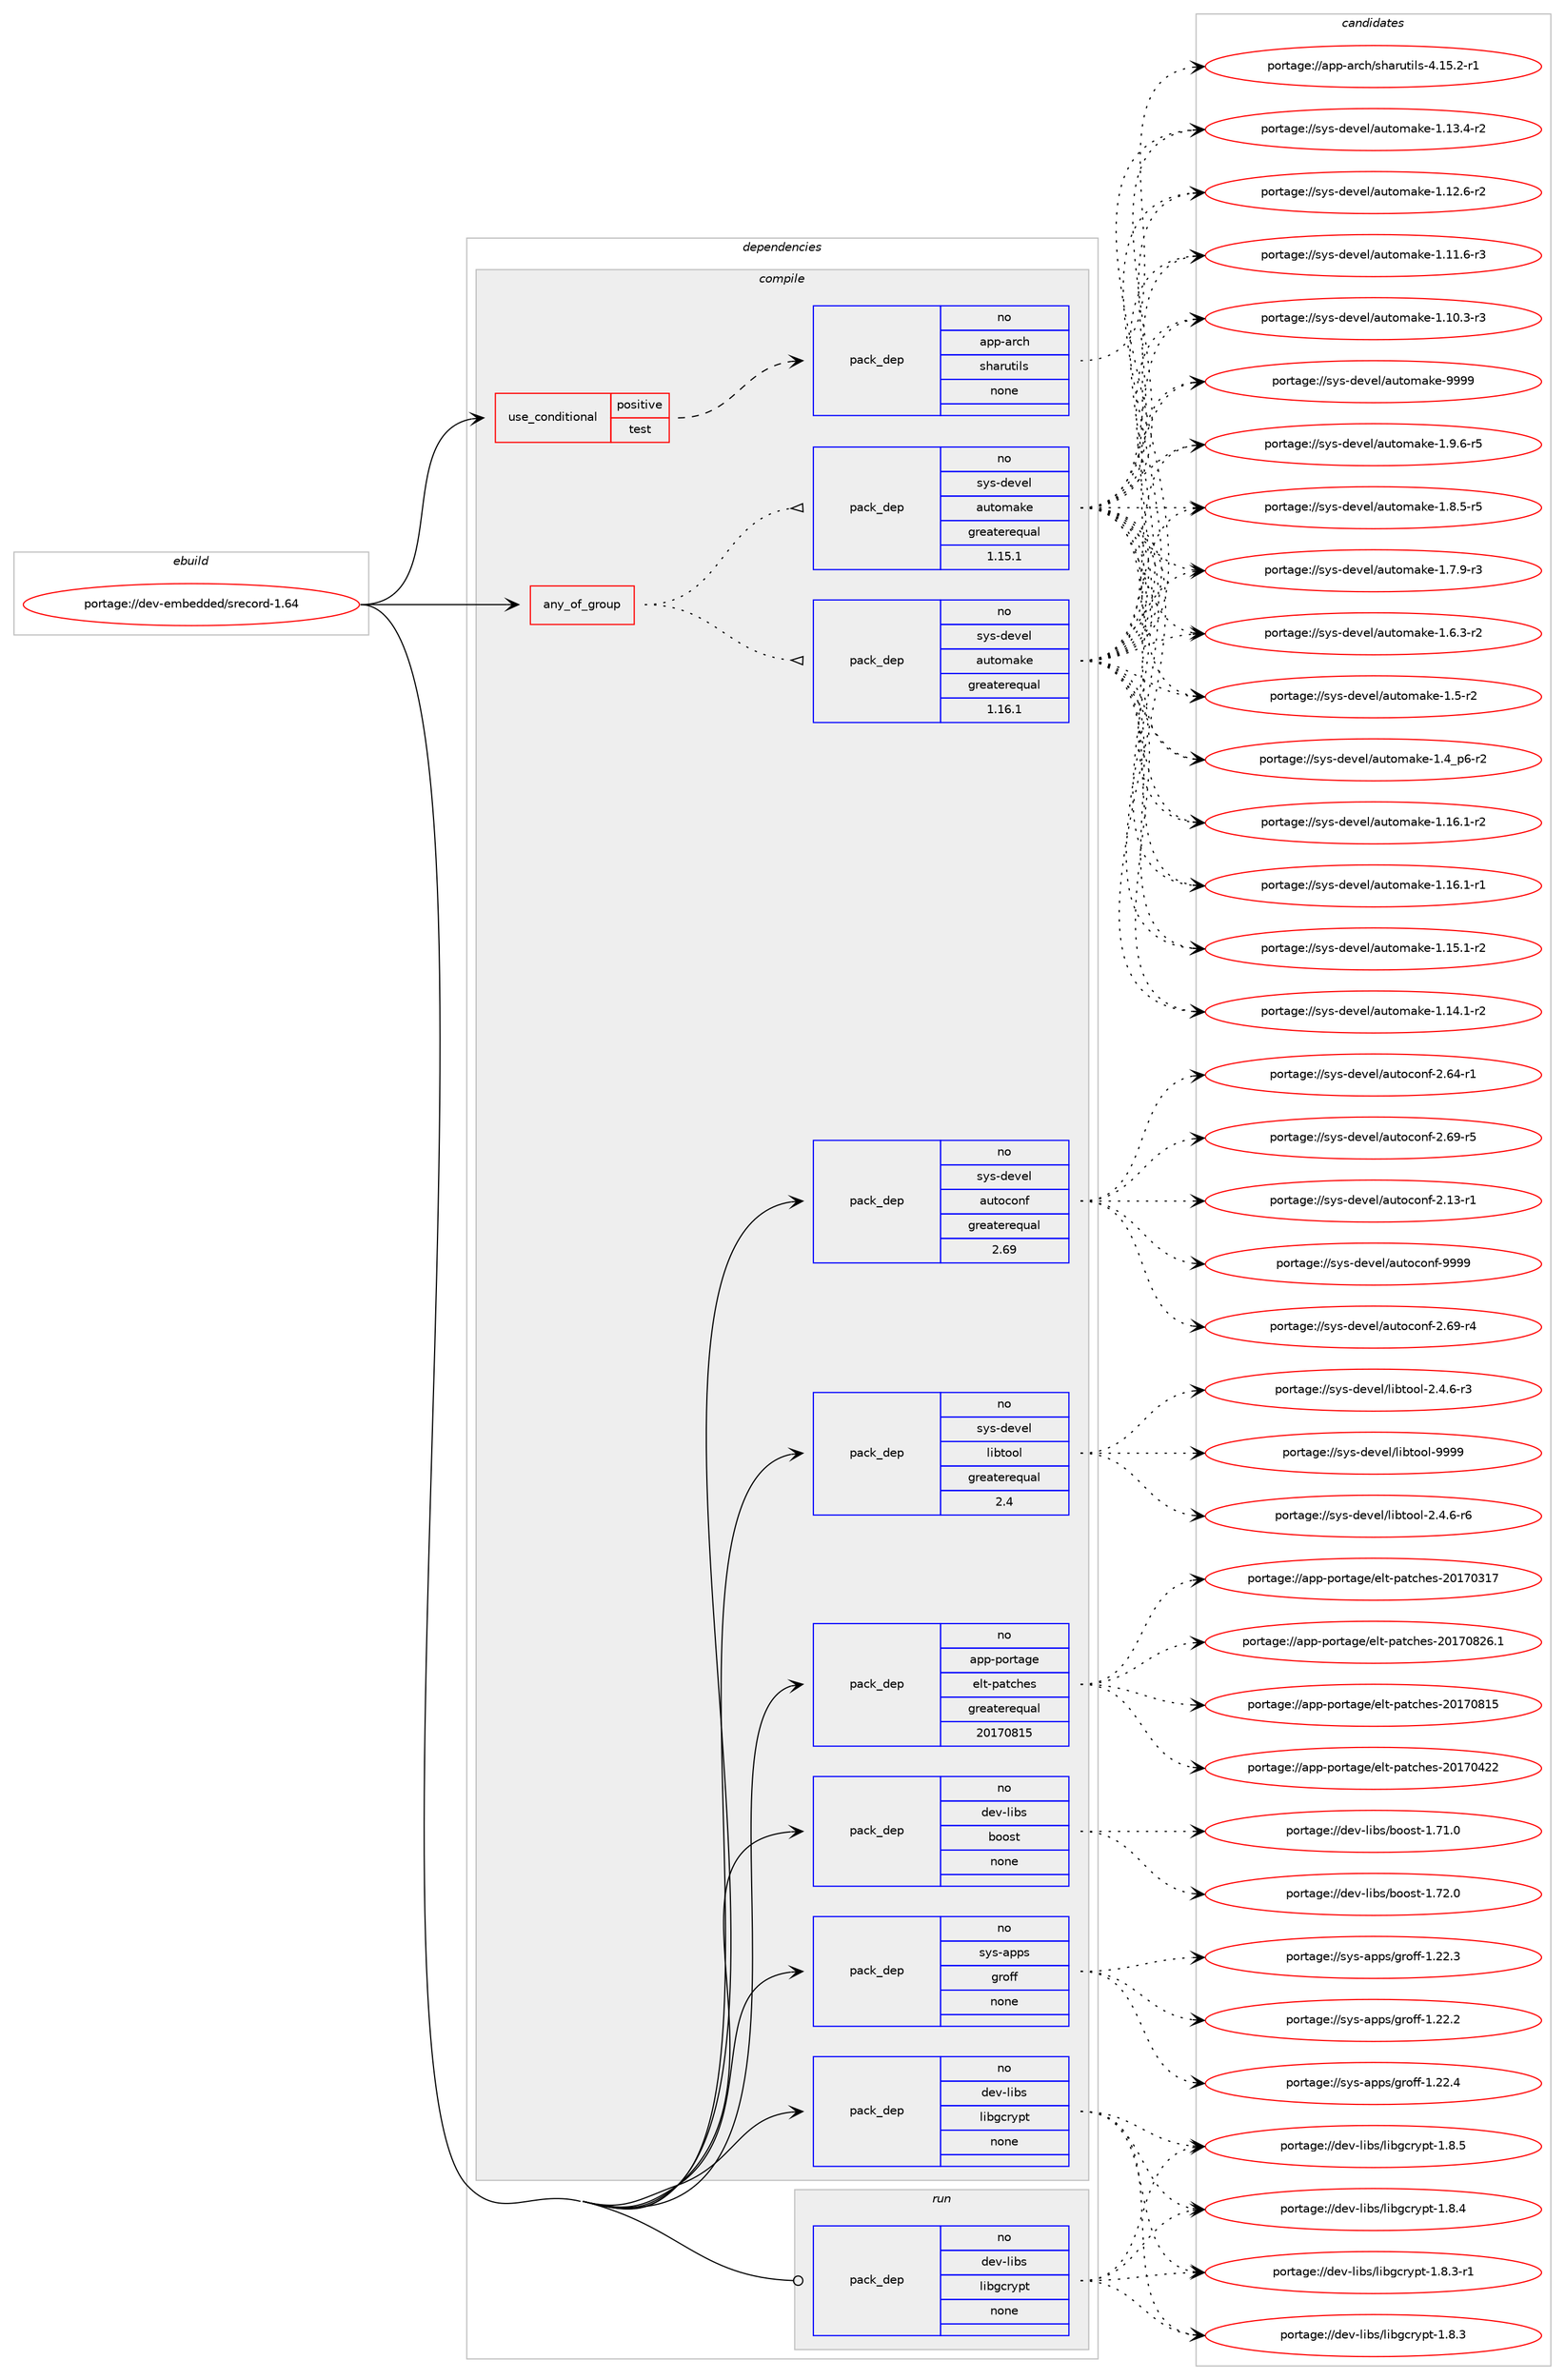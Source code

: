 digraph prolog {

# *************
# Graph options
# *************

newrank=true;
concentrate=true;
compound=true;
graph [rankdir=LR,fontname=Helvetica,fontsize=10,ranksep=1.5];#, ranksep=2.5, nodesep=0.2];
edge  [arrowhead=vee];
node  [fontname=Helvetica,fontsize=10];

# **********
# The ebuild
# **********

subgraph cluster_leftcol {
color=gray;
label=<<i>ebuild</i>>;
id [label="portage://dev-embedded/srecord-1.64", color=red, width=4, href="../dev-embedded/srecord-1.64.svg"];
}

# ****************
# The dependencies
# ****************

subgraph cluster_midcol {
color=gray;
label=<<i>dependencies</i>>;
subgraph cluster_compile {
fillcolor="#eeeeee";
style=filled;
label=<<i>compile</i>>;
subgraph any6912 {
dependency575373 [label=<<TABLE BORDER="0" CELLBORDER="1" CELLSPACING="0" CELLPADDING="4"><TR><TD CELLPADDING="10">any_of_group</TD></TR></TABLE>>, shape=none, color=red];subgraph pack432593 {
dependency575374 [label=<<TABLE BORDER="0" CELLBORDER="1" CELLSPACING="0" CELLPADDING="4" WIDTH="220"><TR><TD ROWSPAN="6" CELLPADDING="30">pack_dep</TD></TR><TR><TD WIDTH="110">no</TD></TR><TR><TD>sys-devel</TD></TR><TR><TD>automake</TD></TR><TR><TD>greaterequal</TD></TR><TR><TD>1.16.1</TD></TR></TABLE>>, shape=none, color=blue];
}
dependency575373:e -> dependency575374:w [weight=20,style="dotted",arrowhead="oinv"];
subgraph pack432594 {
dependency575375 [label=<<TABLE BORDER="0" CELLBORDER="1" CELLSPACING="0" CELLPADDING="4" WIDTH="220"><TR><TD ROWSPAN="6" CELLPADDING="30">pack_dep</TD></TR><TR><TD WIDTH="110">no</TD></TR><TR><TD>sys-devel</TD></TR><TR><TD>automake</TD></TR><TR><TD>greaterequal</TD></TR><TR><TD>1.15.1</TD></TR></TABLE>>, shape=none, color=blue];
}
dependency575373:e -> dependency575375:w [weight=20,style="dotted",arrowhead="oinv"];
}
id:e -> dependency575373:w [weight=20,style="solid",arrowhead="vee"];
subgraph cond135631 {
dependency575376 [label=<<TABLE BORDER="0" CELLBORDER="1" CELLSPACING="0" CELLPADDING="4"><TR><TD ROWSPAN="3" CELLPADDING="10">use_conditional</TD></TR><TR><TD>positive</TD></TR><TR><TD>test</TD></TR></TABLE>>, shape=none, color=red];
subgraph pack432595 {
dependency575377 [label=<<TABLE BORDER="0" CELLBORDER="1" CELLSPACING="0" CELLPADDING="4" WIDTH="220"><TR><TD ROWSPAN="6" CELLPADDING="30">pack_dep</TD></TR><TR><TD WIDTH="110">no</TD></TR><TR><TD>app-arch</TD></TR><TR><TD>sharutils</TD></TR><TR><TD>none</TD></TR><TR><TD></TD></TR></TABLE>>, shape=none, color=blue];
}
dependency575376:e -> dependency575377:w [weight=20,style="dashed",arrowhead="vee"];
}
id:e -> dependency575376:w [weight=20,style="solid",arrowhead="vee"];
subgraph pack432596 {
dependency575378 [label=<<TABLE BORDER="0" CELLBORDER="1" CELLSPACING="0" CELLPADDING="4" WIDTH="220"><TR><TD ROWSPAN="6" CELLPADDING="30">pack_dep</TD></TR><TR><TD WIDTH="110">no</TD></TR><TR><TD>app-portage</TD></TR><TR><TD>elt-patches</TD></TR><TR><TD>greaterequal</TD></TR><TR><TD>20170815</TD></TR></TABLE>>, shape=none, color=blue];
}
id:e -> dependency575378:w [weight=20,style="solid",arrowhead="vee"];
subgraph pack432597 {
dependency575379 [label=<<TABLE BORDER="0" CELLBORDER="1" CELLSPACING="0" CELLPADDING="4" WIDTH="220"><TR><TD ROWSPAN="6" CELLPADDING="30">pack_dep</TD></TR><TR><TD WIDTH="110">no</TD></TR><TR><TD>dev-libs</TD></TR><TR><TD>boost</TD></TR><TR><TD>none</TD></TR><TR><TD></TD></TR></TABLE>>, shape=none, color=blue];
}
id:e -> dependency575379:w [weight=20,style="solid",arrowhead="vee"];
subgraph pack432598 {
dependency575380 [label=<<TABLE BORDER="0" CELLBORDER="1" CELLSPACING="0" CELLPADDING="4" WIDTH="220"><TR><TD ROWSPAN="6" CELLPADDING="30">pack_dep</TD></TR><TR><TD WIDTH="110">no</TD></TR><TR><TD>dev-libs</TD></TR><TR><TD>libgcrypt</TD></TR><TR><TD>none</TD></TR><TR><TD></TD></TR></TABLE>>, shape=none, color=blue];
}
id:e -> dependency575380:w [weight=20,style="solid",arrowhead="vee"];
subgraph pack432599 {
dependency575381 [label=<<TABLE BORDER="0" CELLBORDER="1" CELLSPACING="0" CELLPADDING="4" WIDTH="220"><TR><TD ROWSPAN="6" CELLPADDING="30">pack_dep</TD></TR><TR><TD WIDTH="110">no</TD></TR><TR><TD>sys-apps</TD></TR><TR><TD>groff</TD></TR><TR><TD>none</TD></TR><TR><TD></TD></TR></TABLE>>, shape=none, color=blue];
}
id:e -> dependency575381:w [weight=20,style="solid",arrowhead="vee"];
subgraph pack432600 {
dependency575382 [label=<<TABLE BORDER="0" CELLBORDER="1" CELLSPACING="0" CELLPADDING="4" WIDTH="220"><TR><TD ROWSPAN="6" CELLPADDING="30">pack_dep</TD></TR><TR><TD WIDTH="110">no</TD></TR><TR><TD>sys-devel</TD></TR><TR><TD>autoconf</TD></TR><TR><TD>greaterequal</TD></TR><TR><TD>2.69</TD></TR></TABLE>>, shape=none, color=blue];
}
id:e -> dependency575382:w [weight=20,style="solid",arrowhead="vee"];
subgraph pack432601 {
dependency575383 [label=<<TABLE BORDER="0" CELLBORDER="1" CELLSPACING="0" CELLPADDING="4" WIDTH="220"><TR><TD ROWSPAN="6" CELLPADDING="30">pack_dep</TD></TR><TR><TD WIDTH="110">no</TD></TR><TR><TD>sys-devel</TD></TR><TR><TD>libtool</TD></TR><TR><TD>greaterequal</TD></TR><TR><TD>2.4</TD></TR></TABLE>>, shape=none, color=blue];
}
id:e -> dependency575383:w [weight=20,style="solid",arrowhead="vee"];
}
subgraph cluster_compileandrun {
fillcolor="#eeeeee";
style=filled;
label=<<i>compile and run</i>>;
}
subgraph cluster_run {
fillcolor="#eeeeee";
style=filled;
label=<<i>run</i>>;
subgraph pack432602 {
dependency575384 [label=<<TABLE BORDER="0" CELLBORDER="1" CELLSPACING="0" CELLPADDING="4" WIDTH="220"><TR><TD ROWSPAN="6" CELLPADDING="30">pack_dep</TD></TR><TR><TD WIDTH="110">no</TD></TR><TR><TD>dev-libs</TD></TR><TR><TD>libgcrypt</TD></TR><TR><TD>none</TD></TR><TR><TD></TD></TR></TABLE>>, shape=none, color=blue];
}
id:e -> dependency575384:w [weight=20,style="solid",arrowhead="odot"];
}
}

# **************
# The candidates
# **************

subgraph cluster_choices {
rank=same;
color=gray;
label=<<i>candidates</i>>;

subgraph choice432593 {
color=black;
nodesep=1;
choice115121115451001011181011084797117116111109971071014557575757 [label="portage://sys-devel/automake-9999", color=red, width=4,href="../sys-devel/automake-9999.svg"];
choice115121115451001011181011084797117116111109971071014549465746544511453 [label="portage://sys-devel/automake-1.9.6-r5", color=red, width=4,href="../sys-devel/automake-1.9.6-r5.svg"];
choice115121115451001011181011084797117116111109971071014549465646534511453 [label="portage://sys-devel/automake-1.8.5-r5", color=red, width=4,href="../sys-devel/automake-1.8.5-r5.svg"];
choice115121115451001011181011084797117116111109971071014549465546574511451 [label="portage://sys-devel/automake-1.7.9-r3", color=red, width=4,href="../sys-devel/automake-1.7.9-r3.svg"];
choice115121115451001011181011084797117116111109971071014549465446514511450 [label="portage://sys-devel/automake-1.6.3-r2", color=red, width=4,href="../sys-devel/automake-1.6.3-r2.svg"];
choice11512111545100101118101108479711711611110997107101454946534511450 [label="portage://sys-devel/automake-1.5-r2", color=red, width=4,href="../sys-devel/automake-1.5-r2.svg"];
choice115121115451001011181011084797117116111109971071014549465295112544511450 [label="portage://sys-devel/automake-1.4_p6-r2", color=red, width=4,href="../sys-devel/automake-1.4_p6-r2.svg"];
choice11512111545100101118101108479711711611110997107101454946495446494511450 [label="portage://sys-devel/automake-1.16.1-r2", color=red, width=4,href="../sys-devel/automake-1.16.1-r2.svg"];
choice11512111545100101118101108479711711611110997107101454946495446494511449 [label="portage://sys-devel/automake-1.16.1-r1", color=red, width=4,href="../sys-devel/automake-1.16.1-r1.svg"];
choice11512111545100101118101108479711711611110997107101454946495346494511450 [label="portage://sys-devel/automake-1.15.1-r2", color=red, width=4,href="../sys-devel/automake-1.15.1-r2.svg"];
choice11512111545100101118101108479711711611110997107101454946495246494511450 [label="portage://sys-devel/automake-1.14.1-r2", color=red, width=4,href="../sys-devel/automake-1.14.1-r2.svg"];
choice11512111545100101118101108479711711611110997107101454946495146524511450 [label="portage://sys-devel/automake-1.13.4-r2", color=red, width=4,href="../sys-devel/automake-1.13.4-r2.svg"];
choice11512111545100101118101108479711711611110997107101454946495046544511450 [label="portage://sys-devel/automake-1.12.6-r2", color=red, width=4,href="../sys-devel/automake-1.12.6-r2.svg"];
choice11512111545100101118101108479711711611110997107101454946494946544511451 [label="portage://sys-devel/automake-1.11.6-r3", color=red, width=4,href="../sys-devel/automake-1.11.6-r3.svg"];
choice11512111545100101118101108479711711611110997107101454946494846514511451 [label="portage://sys-devel/automake-1.10.3-r3", color=red, width=4,href="../sys-devel/automake-1.10.3-r3.svg"];
dependency575374:e -> choice115121115451001011181011084797117116111109971071014557575757:w [style=dotted,weight="100"];
dependency575374:e -> choice115121115451001011181011084797117116111109971071014549465746544511453:w [style=dotted,weight="100"];
dependency575374:e -> choice115121115451001011181011084797117116111109971071014549465646534511453:w [style=dotted,weight="100"];
dependency575374:e -> choice115121115451001011181011084797117116111109971071014549465546574511451:w [style=dotted,weight="100"];
dependency575374:e -> choice115121115451001011181011084797117116111109971071014549465446514511450:w [style=dotted,weight="100"];
dependency575374:e -> choice11512111545100101118101108479711711611110997107101454946534511450:w [style=dotted,weight="100"];
dependency575374:e -> choice115121115451001011181011084797117116111109971071014549465295112544511450:w [style=dotted,weight="100"];
dependency575374:e -> choice11512111545100101118101108479711711611110997107101454946495446494511450:w [style=dotted,weight="100"];
dependency575374:e -> choice11512111545100101118101108479711711611110997107101454946495446494511449:w [style=dotted,weight="100"];
dependency575374:e -> choice11512111545100101118101108479711711611110997107101454946495346494511450:w [style=dotted,weight="100"];
dependency575374:e -> choice11512111545100101118101108479711711611110997107101454946495246494511450:w [style=dotted,weight="100"];
dependency575374:e -> choice11512111545100101118101108479711711611110997107101454946495146524511450:w [style=dotted,weight="100"];
dependency575374:e -> choice11512111545100101118101108479711711611110997107101454946495046544511450:w [style=dotted,weight="100"];
dependency575374:e -> choice11512111545100101118101108479711711611110997107101454946494946544511451:w [style=dotted,weight="100"];
dependency575374:e -> choice11512111545100101118101108479711711611110997107101454946494846514511451:w [style=dotted,weight="100"];
}
subgraph choice432594 {
color=black;
nodesep=1;
choice115121115451001011181011084797117116111109971071014557575757 [label="portage://sys-devel/automake-9999", color=red, width=4,href="../sys-devel/automake-9999.svg"];
choice115121115451001011181011084797117116111109971071014549465746544511453 [label="portage://sys-devel/automake-1.9.6-r5", color=red, width=4,href="../sys-devel/automake-1.9.6-r5.svg"];
choice115121115451001011181011084797117116111109971071014549465646534511453 [label="portage://sys-devel/automake-1.8.5-r5", color=red, width=4,href="../sys-devel/automake-1.8.5-r5.svg"];
choice115121115451001011181011084797117116111109971071014549465546574511451 [label="portage://sys-devel/automake-1.7.9-r3", color=red, width=4,href="../sys-devel/automake-1.7.9-r3.svg"];
choice115121115451001011181011084797117116111109971071014549465446514511450 [label="portage://sys-devel/automake-1.6.3-r2", color=red, width=4,href="../sys-devel/automake-1.6.3-r2.svg"];
choice11512111545100101118101108479711711611110997107101454946534511450 [label="portage://sys-devel/automake-1.5-r2", color=red, width=4,href="../sys-devel/automake-1.5-r2.svg"];
choice115121115451001011181011084797117116111109971071014549465295112544511450 [label="portage://sys-devel/automake-1.4_p6-r2", color=red, width=4,href="../sys-devel/automake-1.4_p6-r2.svg"];
choice11512111545100101118101108479711711611110997107101454946495446494511450 [label="portage://sys-devel/automake-1.16.1-r2", color=red, width=4,href="../sys-devel/automake-1.16.1-r2.svg"];
choice11512111545100101118101108479711711611110997107101454946495446494511449 [label="portage://sys-devel/automake-1.16.1-r1", color=red, width=4,href="../sys-devel/automake-1.16.1-r1.svg"];
choice11512111545100101118101108479711711611110997107101454946495346494511450 [label="portage://sys-devel/automake-1.15.1-r2", color=red, width=4,href="../sys-devel/automake-1.15.1-r2.svg"];
choice11512111545100101118101108479711711611110997107101454946495246494511450 [label="portage://sys-devel/automake-1.14.1-r2", color=red, width=4,href="../sys-devel/automake-1.14.1-r2.svg"];
choice11512111545100101118101108479711711611110997107101454946495146524511450 [label="portage://sys-devel/automake-1.13.4-r2", color=red, width=4,href="../sys-devel/automake-1.13.4-r2.svg"];
choice11512111545100101118101108479711711611110997107101454946495046544511450 [label="portage://sys-devel/automake-1.12.6-r2", color=red, width=4,href="../sys-devel/automake-1.12.6-r2.svg"];
choice11512111545100101118101108479711711611110997107101454946494946544511451 [label="portage://sys-devel/automake-1.11.6-r3", color=red, width=4,href="../sys-devel/automake-1.11.6-r3.svg"];
choice11512111545100101118101108479711711611110997107101454946494846514511451 [label="portage://sys-devel/automake-1.10.3-r3", color=red, width=4,href="../sys-devel/automake-1.10.3-r3.svg"];
dependency575375:e -> choice115121115451001011181011084797117116111109971071014557575757:w [style=dotted,weight="100"];
dependency575375:e -> choice115121115451001011181011084797117116111109971071014549465746544511453:w [style=dotted,weight="100"];
dependency575375:e -> choice115121115451001011181011084797117116111109971071014549465646534511453:w [style=dotted,weight="100"];
dependency575375:e -> choice115121115451001011181011084797117116111109971071014549465546574511451:w [style=dotted,weight="100"];
dependency575375:e -> choice115121115451001011181011084797117116111109971071014549465446514511450:w [style=dotted,weight="100"];
dependency575375:e -> choice11512111545100101118101108479711711611110997107101454946534511450:w [style=dotted,weight="100"];
dependency575375:e -> choice115121115451001011181011084797117116111109971071014549465295112544511450:w [style=dotted,weight="100"];
dependency575375:e -> choice11512111545100101118101108479711711611110997107101454946495446494511450:w [style=dotted,weight="100"];
dependency575375:e -> choice11512111545100101118101108479711711611110997107101454946495446494511449:w [style=dotted,weight="100"];
dependency575375:e -> choice11512111545100101118101108479711711611110997107101454946495346494511450:w [style=dotted,weight="100"];
dependency575375:e -> choice11512111545100101118101108479711711611110997107101454946495246494511450:w [style=dotted,weight="100"];
dependency575375:e -> choice11512111545100101118101108479711711611110997107101454946495146524511450:w [style=dotted,weight="100"];
dependency575375:e -> choice11512111545100101118101108479711711611110997107101454946495046544511450:w [style=dotted,weight="100"];
dependency575375:e -> choice11512111545100101118101108479711711611110997107101454946494946544511451:w [style=dotted,weight="100"];
dependency575375:e -> choice11512111545100101118101108479711711611110997107101454946494846514511451:w [style=dotted,weight="100"];
}
subgraph choice432595 {
color=black;
nodesep=1;
choice971121124597114991044711510497114117116105108115455246495346504511449 [label="portage://app-arch/sharutils-4.15.2-r1", color=red, width=4,href="../app-arch/sharutils-4.15.2-r1.svg"];
dependency575377:e -> choice971121124597114991044711510497114117116105108115455246495346504511449:w [style=dotted,weight="100"];
}
subgraph choice432596 {
color=black;
nodesep=1;
choice971121124511211111411697103101471011081164511297116991041011154550484955485650544649 [label="portage://app-portage/elt-patches-20170826.1", color=red, width=4,href="../app-portage/elt-patches-20170826.1.svg"];
choice97112112451121111141169710310147101108116451129711699104101115455048495548564953 [label="portage://app-portage/elt-patches-20170815", color=red, width=4,href="../app-portage/elt-patches-20170815.svg"];
choice97112112451121111141169710310147101108116451129711699104101115455048495548525050 [label="portage://app-portage/elt-patches-20170422", color=red, width=4,href="../app-portage/elt-patches-20170422.svg"];
choice97112112451121111141169710310147101108116451129711699104101115455048495548514955 [label="portage://app-portage/elt-patches-20170317", color=red, width=4,href="../app-portage/elt-patches-20170317.svg"];
dependency575378:e -> choice971121124511211111411697103101471011081164511297116991041011154550484955485650544649:w [style=dotted,weight="100"];
dependency575378:e -> choice97112112451121111141169710310147101108116451129711699104101115455048495548564953:w [style=dotted,weight="100"];
dependency575378:e -> choice97112112451121111141169710310147101108116451129711699104101115455048495548525050:w [style=dotted,weight="100"];
dependency575378:e -> choice97112112451121111141169710310147101108116451129711699104101115455048495548514955:w [style=dotted,weight="100"];
}
subgraph choice432597 {
color=black;
nodesep=1;
choice1001011184510810598115479811111111511645494655504648 [label="portage://dev-libs/boost-1.72.0", color=red, width=4,href="../dev-libs/boost-1.72.0.svg"];
choice1001011184510810598115479811111111511645494655494648 [label="portage://dev-libs/boost-1.71.0", color=red, width=4,href="../dev-libs/boost-1.71.0.svg"];
dependency575379:e -> choice1001011184510810598115479811111111511645494655504648:w [style=dotted,weight="100"];
dependency575379:e -> choice1001011184510810598115479811111111511645494655494648:w [style=dotted,weight="100"];
}
subgraph choice432598 {
color=black;
nodesep=1;
choice1001011184510810598115471081059810399114121112116454946564653 [label="portage://dev-libs/libgcrypt-1.8.5", color=red, width=4,href="../dev-libs/libgcrypt-1.8.5.svg"];
choice1001011184510810598115471081059810399114121112116454946564652 [label="portage://dev-libs/libgcrypt-1.8.4", color=red, width=4,href="../dev-libs/libgcrypt-1.8.4.svg"];
choice10010111845108105981154710810598103991141211121164549465646514511449 [label="portage://dev-libs/libgcrypt-1.8.3-r1", color=red, width=4,href="../dev-libs/libgcrypt-1.8.3-r1.svg"];
choice1001011184510810598115471081059810399114121112116454946564651 [label="portage://dev-libs/libgcrypt-1.8.3", color=red, width=4,href="../dev-libs/libgcrypt-1.8.3.svg"];
dependency575380:e -> choice1001011184510810598115471081059810399114121112116454946564653:w [style=dotted,weight="100"];
dependency575380:e -> choice1001011184510810598115471081059810399114121112116454946564652:w [style=dotted,weight="100"];
dependency575380:e -> choice10010111845108105981154710810598103991141211121164549465646514511449:w [style=dotted,weight="100"];
dependency575380:e -> choice1001011184510810598115471081059810399114121112116454946564651:w [style=dotted,weight="100"];
}
subgraph choice432599 {
color=black;
nodesep=1;
choice11512111545971121121154710311411110210245494650504652 [label="portage://sys-apps/groff-1.22.4", color=red, width=4,href="../sys-apps/groff-1.22.4.svg"];
choice11512111545971121121154710311411110210245494650504651 [label="portage://sys-apps/groff-1.22.3", color=red, width=4,href="../sys-apps/groff-1.22.3.svg"];
choice11512111545971121121154710311411110210245494650504650 [label="portage://sys-apps/groff-1.22.2", color=red, width=4,href="../sys-apps/groff-1.22.2.svg"];
dependency575381:e -> choice11512111545971121121154710311411110210245494650504652:w [style=dotted,weight="100"];
dependency575381:e -> choice11512111545971121121154710311411110210245494650504651:w [style=dotted,weight="100"];
dependency575381:e -> choice11512111545971121121154710311411110210245494650504650:w [style=dotted,weight="100"];
}
subgraph choice432600 {
color=black;
nodesep=1;
choice115121115451001011181011084797117116111991111101024557575757 [label="portage://sys-devel/autoconf-9999", color=red, width=4,href="../sys-devel/autoconf-9999.svg"];
choice1151211154510010111810110847971171161119911111010245504654574511453 [label="portage://sys-devel/autoconf-2.69-r5", color=red, width=4,href="../sys-devel/autoconf-2.69-r5.svg"];
choice1151211154510010111810110847971171161119911111010245504654574511452 [label="portage://sys-devel/autoconf-2.69-r4", color=red, width=4,href="../sys-devel/autoconf-2.69-r4.svg"];
choice1151211154510010111810110847971171161119911111010245504654524511449 [label="portage://sys-devel/autoconf-2.64-r1", color=red, width=4,href="../sys-devel/autoconf-2.64-r1.svg"];
choice1151211154510010111810110847971171161119911111010245504649514511449 [label="portage://sys-devel/autoconf-2.13-r1", color=red, width=4,href="../sys-devel/autoconf-2.13-r1.svg"];
dependency575382:e -> choice115121115451001011181011084797117116111991111101024557575757:w [style=dotted,weight="100"];
dependency575382:e -> choice1151211154510010111810110847971171161119911111010245504654574511453:w [style=dotted,weight="100"];
dependency575382:e -> choice1151211154510010111810110847971171161119911111010245504654574511452:w [style=dotted,weight="100"];
dependency575382:e -> choice1151211154510010111810110847971171161119911111010245504654524511449:w [style=dotted,weight="100"];
dependency575382:e -> choice1151211154510010111810110847971171161119911111010245504649514511449:w [style=dotted,weight="100"];
}
subgraph choice432601 {
color=black;
nodesep=1;
choice1151211154510010111810110847108105981161111111084557575757 [label="portage://sys-devel/libtool-9999", color=red, width=4,href="../sys-devel/libtool-9999.svg"];
choice1151211154510010111810110847108105981161111111084550465246544511454 [label="portage://sys-devel/libtool-2.4.6-r6", color=red, width=4,href="../sys-devel/libtool-2.4.6-r6.svg"];
choice1151211154510010111810110847108105981161111111084550465246544511451 [label="portage://sys-devel/libtool-2.4.6-r3", color=red, width=4,href="../sys-devel/libtool-2.4.6-r3.svg"];
dependency575383:e -> choice1151211154510010111810110847108105981161111111084557575757:w [style=dotted,weight="100"];
dependency575383:e -> choice1151211154510010111810110847108105981161111111084550465246544511454:w [style=dotted,weight="100"];
dependency575383:e -> choice1151211154510010111810110847108105981161111111084550465246544511451:w [style=dotted,weight="100"];
}
subgraph choice432602 {
color=black;
nodesep=1;
choice1001011184510810598115471081059810399114121112116454946564653 [label="portage://dev-libs/libgcrypt-1.8.5", color=red, width=4,href="../dev-libs/libgcrypt-1.8.5.svg"];
choice1001011184510810598115471081059810399114121112116454946564652 [label="portage://dev-libs/libgcrypt-1.8.4", color=red, width=4,href="../dev-libs/libgcrypt-1.8.4.svg"];
choice10010111845108105981154710810598103991141211121164549465646514511449 [label="portage://dev-libs/libgcrypt-1.8.3-r1", color=red, width=4,href="../dev-libs/libgcrypt-1.8.3-r1.svg"];
choice1001011184510810598115471081059810399114121112116454946564651 [label="portage://dev-libs/libgcrypt-1.8.3", color=red, width=4,href="../dev-libs/libgcrypt-1.8.3.svg"];
dependency575384:e -> choice1001011184510810598115471081059810399114121112116454946564653:w [style=dotted,weight="100"];
dependency575384:e -> choice1001011184510810598115471081059810399114121112116454946564652:w [style=dotted,weight="100"];
dependency575384:e -> choice10010111845108105981154710810598103991141211121164549465646514511449:w [style=dotted,weight="100"];
dependency575384:e -> choice1001011184510810598115471081059810399114121112116454946564651:w [style=dotted,weight="100"];
}
}

}
